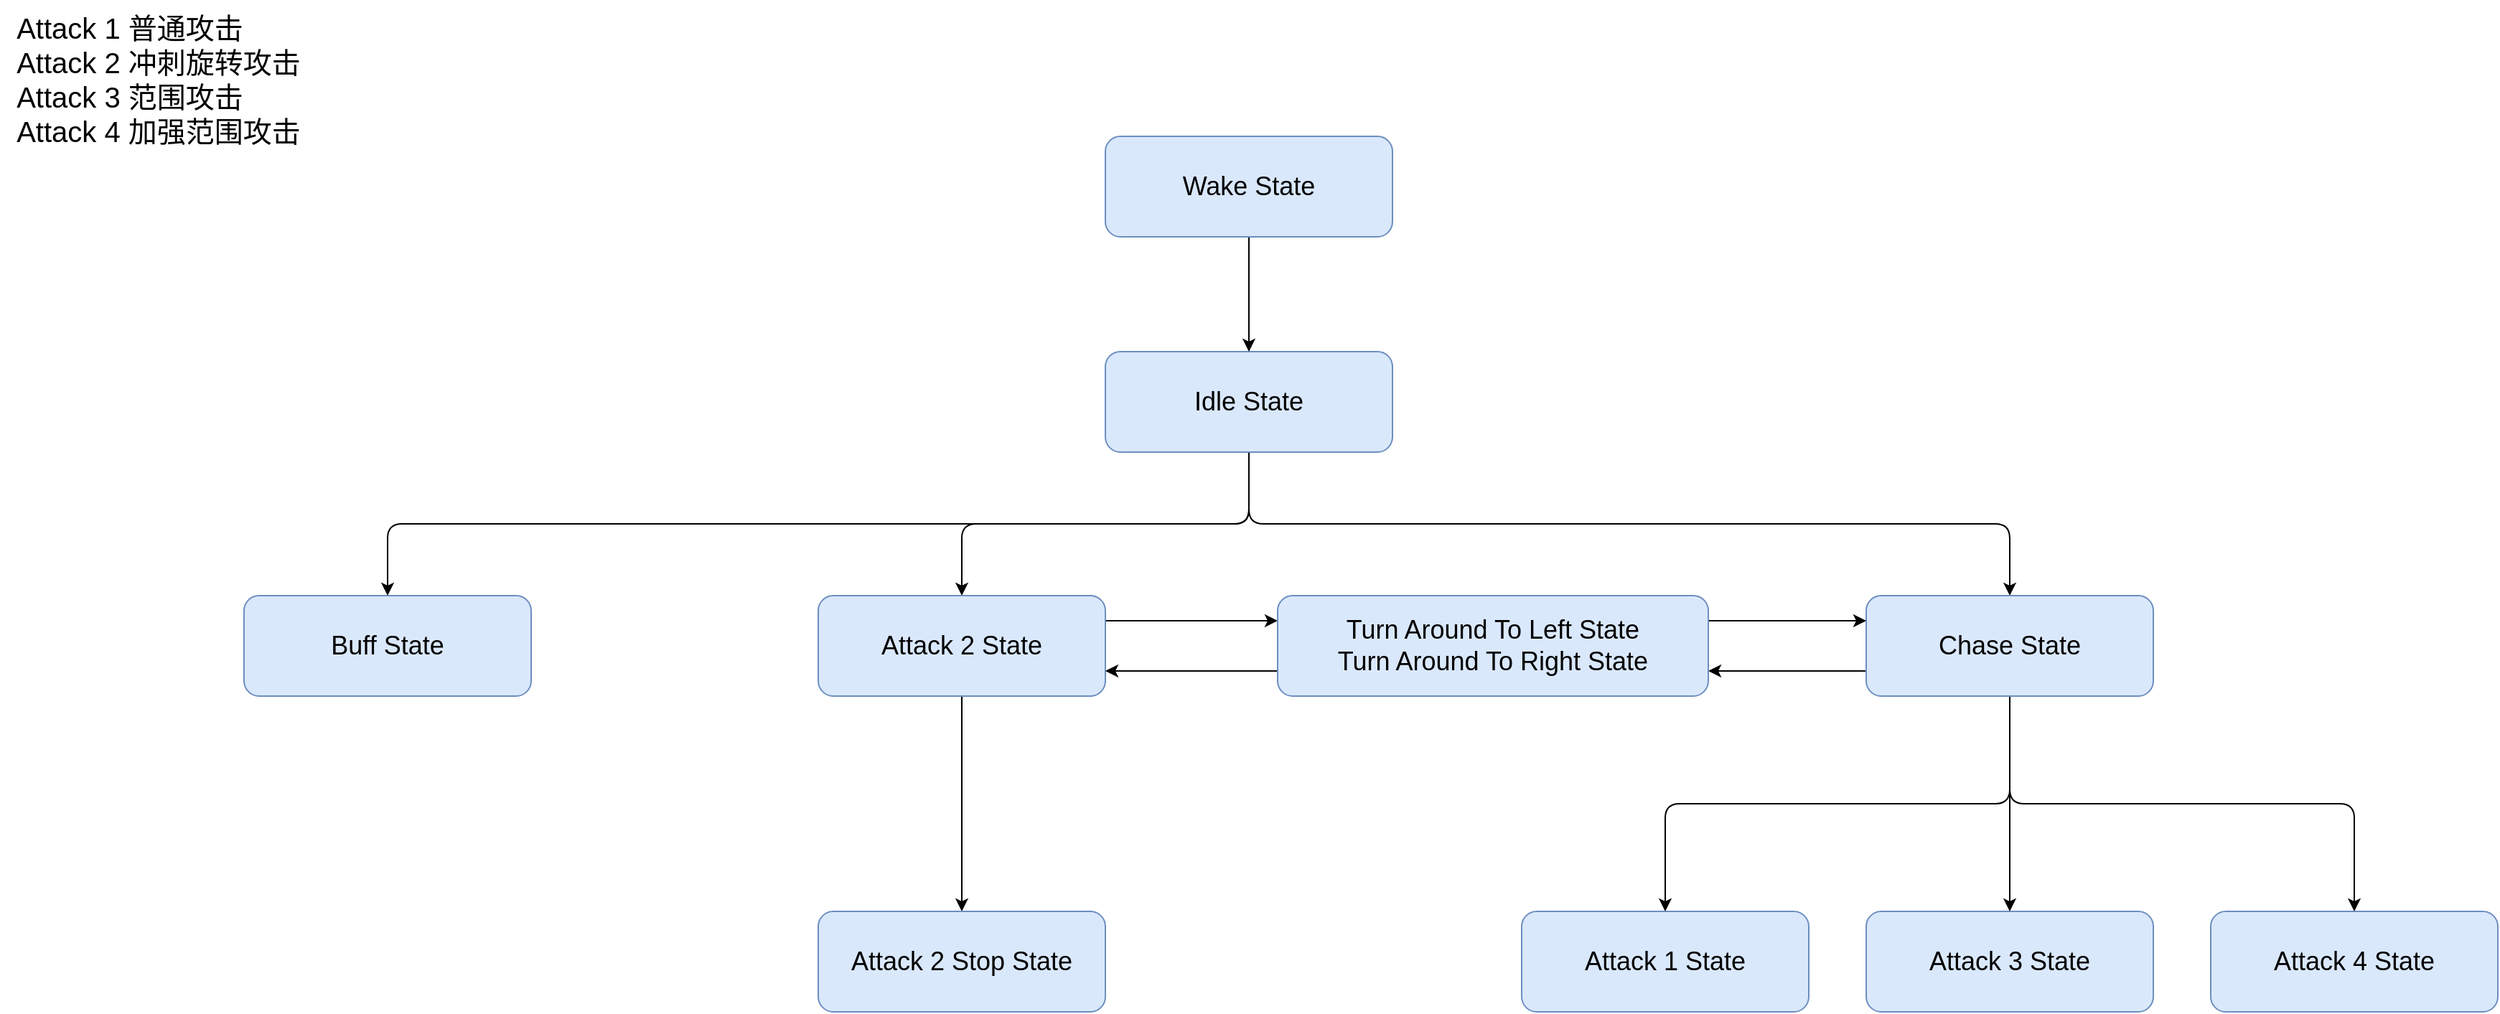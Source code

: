 <mxfile version="20.3.0" type="device"><diagram id="XiDrrunDCE6o_QvhI0tp" name="第 1 页"><mxGraphModel dx="2062" dy="1225" grid="1" gridSize="10" guides="1" tooltips="1" connect="1" arrows="1" fold="1" page="1" pageScale="1" pageWidth="1920" pageHeight="1200" math="0" shadow="0"><root><mxCell id="0"/><mxCell id="1" parent="0"/><mxCell id="QiZ6klJphOlFBGpURcVP-12" style="edgeStyle=orthogonalEdgeStyle;rounded=1;orthogonalLoop=1;jettySize=auto;html=1;exitX=0.5;exitY=1;exitDx=0;exitDy=0;entryX=0.5;entryY=0;entryDx=0;entryDy=0;fontSize=20;" edge="1" parent="1" source="QiZ6klJphOlFBGpURcVP-2" target="QiZ6klJphOlFBGpURcVP-5"><mxGeometry relative="1" as="geometry"/></mxCell><mxCell id="QiZ6klJphOlFBGpURcVP-13" style="edgeStyle=orthogonalEdgeStyle;rounded=1;orthogonalLoop=1;jettySize=auto;html=1;exitX=0.5;exitY=1;exitDx=0;exitDy=0;entryX=0.5;entryY=0;entryDx=0;entryDy=0;fontSize=20;" edge="1" parent="1" source="QiZ6klJphOlFBGpURcVP-2" target="QiZ6klJphOlFBGpURcVP-11"><mxGeometry relative="1" as="geometry"/></mxCell><mxCell id="QiZ6klJphOlFBGpURcVP-17" style="edgeStyle=orthogonalEdgeStyle;rounded=1;orthogonalLoop=1;jettySize=auto;html=1;exitX=0.5;exitY=1;exitDx=0;exitDy=0;entryX=0.5;entryY=0;entryDx=0;entryDy=0;fontSize=20;" edge="1" parent="1" source="QiZ6klJphOlFBGpURcVP-2" target="QiZ6klJphOlFBGpURcVP-16"><mxGeometry relative="1" as="geometry"/></mxCell><mxCell id="QiZ6klJphOlFBGpURcVP-2" value="&lt;span style=&quot;font-size: 18px;&quot;&gt;Idle State&lt;br&gt;&lt;/span&gt;" style="rounded=1;whiteSpace=wrap;html=1;fillColor=#dae8fc;strokeColor=#6c8ebf;" vertex="1" parent="1"><mxGeometry x="840" y="300" width="200" height="70" as="geometry"/></mxCell><mxCell id="QiZ6klJphOlFBGpURcVP-3" value="&lt;span style=&quot;font-size: 18px;&quot;&gt;Attack 4 State&lt;br&gt;&lt;/span&gt;" style="rounded=1;whiteSpace=wrap;html=1;fillColor=#dae8fc;strokeColor=#6c8ebf;" vertex="1" parent="1"><mxGeometry x="1610" y="690" width="200" height="70" as="geometry"/></mxCell><mxCell id="QiZ6klJphOlFBGpURcVP-4" value="&lt;span style=&quot;font-size: 18px;&quot;&gt;Attack 3 State&lt;br&gt;&lt;/span&gt;" style="rounded=1;whiteSpace=wrap;html=1;fillColor=#dae8fc;strokeColor=#6c8ebf;" vertex="1" parent="1"><mxGeometry x="1370" y="690" width="200" height="70" as="geometry"/></mxCell><mxCell id="QiZ6klJphOlFBGpURcVP-42" style="edgeStyle=orthogonalEdgeStyle;rounded=1;jumpStyle=arc;orthogonalLoop=1;jettySize=auto;html=1;exitX=1;exitY=0.25;exitDx=0;exitDy=0;entryX=0;entryY=0.25;entryDx=0;entryDy=0;fontSize=20;" edge="1" parent="1" source="QiZ6klJphOlFBGpURcVP-5" target="QiZ6klJphOlFBGpURcVP-18"><mxGeometry relative="1" as="geometry"/></mxCell><mxCell id="QiZ6klJphOlFBGpURcVP-49" style="edgeStyle=orthogonalEdgeStyle;rounded=1;jumpStyle=arc;orthogonalLoop=1;jettySize=auto;html=1;exitX=0.5;exitY=1;exitDx=0;exitDy=0;entryX=0.5;entryY=0;entryDx=0;entryDy=0;fontSize=20;" edge="1" parent="1" source="QiZ6klJphOlFBGpURcVP-5" target="QiZ6klJphOlFBGpURcVP-48"><mxGeometry relative="1" as="geometry"/></mxCell><mxCell id="QiZ6klJphOlFBGpURcVP-5" value="&lt;span style=&quot;font-size: 18px;&quot;&gt;Attack 2 State&lt;br&gt;&lt;/span&gt;" style="rounded=1;whiteSpace=wrap;html=1;fillColor=#dae8fc;strokeColor=#6c8ebf;" vertex="1" parent="1"><mxGeometry x="640" y="470" width="200" height="70" as="geometry"/></mxCell><mxCell id="QiZ6klJphOlFBGpURcVP-6" value="&lt;span style=&quot;font-size: 18px;&quot;&gt;Attack 1 State&lt;br&gt;&lt;/span&gt;" style="rounded=1;whiteSpace=wrap;html=1;fillColor=#dae8fc;strokeColor=#6c8ebf;" vertex="1" parent="1"><mxGeometry x="1130" y="690" width="200" height="70" as="geometry"/></mxCell><mxCell id="QiZ6klJphOlFBGpURcVP-7" value="&lt;div style=&quot;text-align: left;&quot;&gt;&lt;span style=&quot;font-size: 20px; background-color: initial;&quot;&gt;Attack 1 普通攻击&lt;/span&gt;&lt;/div&gt;&lt;font style=&quot;font-size: 20px;&quot;&gt;&lt;div style=&quot;text-align: left;&quot;&gt;&lt;span style=&quot;background-color: initial;&quot;&gt;Attack 2 冲刺旋转攻击&lt;/span&gt;&lt;/div&gt;&lt;div style=&quot;text-align: left;&quot;&gt;&lt;span style=&quot;background-color: initial;&quot;&gt;Attack 3 范围攻击&lt;/span&gt;&lt;/div&gt;&lt;div style=&quot;text-align: left;&quot;&gt;&lt;span style=&quot;background-color: initial;&quot;&gt;Attack 4 加强范围攻击&lt;/span&gt;&lt;/div&gt;&lt;/font&gt;" style="text;html=1;align=center;verticalAlign=middle;resizable=0;points=[];autosize=1;strokeColor=none;fillColor=none;" vertex="1" parent="1"><mxGeometry x="70" y="55" width="220" height="110" as="geometry"/></mxCell><mxCell id="QiZ6klJphOlFBGpURcVP-31" style="edgeStyle=orthogonalEdgeStyle;rounded=1;orthogonalLoop=1;jettySize=auto;html=1;exitX=0.5;exitY=1;exitDx=0;exitDy=0;entryX=0.5;entryY=0;entryDx=0;entryDy=0;fontSize=20;" edge="1" parent="1" source="QiZ6klJphOlFBGpURcVP-11" target="QiZ6klJphOlFBGpURcVP-4"><mxGeometry relative="1" as="geometry"/></mxCell><mxCell id="QiZ6klJphOlFBGpURcVP-45" style="edgeStyle=orthogonalEdgeStyle;rounded=1;jumpStyle=arc;orthogonalLoop=1;jettySize=auto;html=1;exitX=0;exitY=0.75;exitDx=0;exitDy=0;entryX=1;entryY=0.75;entryDx=0;entryDy=0;fontSize=20;" edge="1" parent="1" source="QiZ6klJphOlFBGpURcVP-11" target="QiZ6klJphOlFBGpURcVP-18"><mxGeometry relative="1" as="geometry"/></mxCell><mxCell id="QiZ6klJphOlFBGpURcVP-46" style="edgeStyle=orthogonalEdgeStyle;rounded=1;jumpStyle=arc;orthogonalLoop=1;jettySize=auto;html=1;exitX=0.5;exitY=1;exitDx=0;exitDy=0;entryX=0.5;entryY=0;entryDx=0;entryDy=0;fontSize=20;" edge="1" parent="1" source="QiZ6klJphOlFBGpURcVP-11" target="QiZ6klJphOlFBGpURcVP-6"><mxGeometry relative="1" as="geometry"/></mxCell><mxCell id="QiZ6klJphOlFBGpURcVP-47" style="edgeStyle=orthogonalEdgeStyle;rounded=1;jumpStyle=arc;orthogonalLoop=1;jettySize=auto;html=1;exitX=0.5;exitY=1;exitDx=0;exitDy=0;fontSize=20;" edge="1" parent="1" source="QiZ6klJphOlFBGpURcVP-11" target="QiZ6klJphOlFBGpURcVP-3"><mxGeometry relative="1" as="geometry"/></mxCell><mxCell id="QiZ6klJphOlFBGpURcVP-11" value="&lt;span style=&quot;font-size: 18px;&quot;&gt;Chase State&lt;br&gt;&lt;/span&gt;" style="rounded=1;whiteSpace=wrap;html=1;fillColor=#dae8fc;strokeColor=#6c8ebf;" vertex="1" parent="1"><mxGeometry x="1370" y="470" width="200" height="70" as="geometry"/></mxCell><mxCell id="QiZ6klJphOlFBGpURcVP-16" value="&lt;span style=&quot;font-size: 18px;&quot;&gt;Buff State&lt;br&gt;&lt;/span&gt;" style="rounded=1;whiteSpace=wrap;html=1;fillColor=#dae8fc;strokeColor=#6c8ebf;" vertex="1" parent="1"><mxGeometry x="240" y="470" width="200" height="70" as="geometry"/></mxCell><mxCell id="QiZ6klJphOlFBGpURcVP-43" style="edgeStyle=orthogonalEdgeStyle;rounded=1;jumpStyle=arc;orthogonalLoop=1;jettySize=auto;html=1;exitX=0;exitY=0.75;exitDx=0;exitDy=0;entryX=1;entryY=0.75;entryDx=0;entryDy=0;fontSize=20;" edge="1" parent="1" source="QiZ6klJphOlFBGpURcVP-18" target="QiZ6klJphOlFBGpURcVP-5"><mxGeometry relative="1" as="geometry"/></mxCell><mxCell id="QiZ6klJphOlFBGpURcVP-44" style="edgeStyle=orthogonalEdgeStyle;rounded=1;jumpStyle=arc;orthogonalLoop=1;jettySize=auto;html=1;exitX=1;exitY=0.25;exitDx=0;exitDy=0;entryX=0;entryY=0.25;entryDx=0;entryDy=0;fontSize=20;" edge="1" parent="1" source="QiZ6klJphOlFBGpURcVP-18" target="QiZ6klJphOlFBGpURcVP-11"><mxGeometry relative="1" as="geometry"/></mxCell><mxCell id="QiZ6klJphOlFBGpURcVP-18" value="&lt;span style=&quot;font-size: 18px;&quot;&gt;Turn Around To Left State&lt;br&gt;&lt;/span&gt;&lt;span style=&quot;font-size: 18px;&quot;&gt;Turn Around To Right State&lt;/span&gt;&lt;span style=&quot;font-size: 18px;&quot;&gt;&lt;br&gt;&lt;/span&gt;" style="rounded=1;whiteSpace=wrap;html=1;fillColor=#dae8fc;strokeColor=#6c8ebf;" vertex="1" parent="1"><mxGeometry x="960" y="470" width="300" height="70" as="geometry"/></mxCell><mxCell id="QiZ6klJphOlFBGpURcVP-22" style="edgeStyle=orthogonalEdgeStyle;rounded=1;orthogonalLoop=1;jettySize=auto;html=1;exitX=0.5;exitY=1;exitDx=0;exitDy=0;entryX=0.5;entryY=0;entryDx=0;entryDy=0;fontSize=20;" edge="1" parent="1" source="QiZ6klJphOlFBGpURcVP-21" target="QiZ6klJphOlFBGpURcVP-2"><mxGeometry relative="1" as="geometry"/></mxCell><mxCell id="QiZ6klJphOlFBGpURcVP-21" value="&lt;span style=&quot;font-size: 18px;&quot;&gt;Wake State&lt;br&gt;&lt;/span&gt;" style="rounded=1;whiteSpace=wrap;html=1;fillColor=#dae8fc;strokeColor=#6c8ebf;" vertex="1" parent="1"><mxGeometry x="840" y="150" width="200" height="70" as="geometry"/></mxCell><mxCell id="QiZ6klJphOlFBGpURcVP-48" value="&lt;span style=&quot;font-size: 18px;&quot;&gt;Attack 2 Stop State&lt;br&gt;&lt;/span&gt;" style="rounded=1;whiteSpace=wrap;html=1;fillColor=#dae8fc;strokeColor=#6c8ebf;" vertex="1" parent="1"><mxGeometry x="640" y="690" width="200" height="70" as="geometry"/></mxCell></root></mxGraphModel></diagram></mxfile>